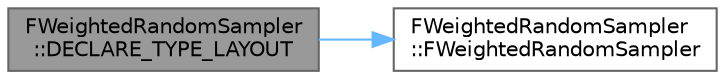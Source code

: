 digraph "FWeightedRandomSampler::DECLARE_TYPE_LAYOUT"
{
 // INTERACTIVE_SVG=YES
 // LATEX_PDF_SIZE
  bgcolor="transparent";
  edge [fontname=Helvetica,fontsize=10,labelfontname=Helvetica,labelfontsize=10];
  node [fontname=Helvetica,fontsize=10,shape=box,height=0.2,width=0.4];
  rankdir="LR";
  Node1 [id="Node000001",label="FWeightedRandomSampler\l::DECLARE_TYPE_LAYOUT",height=0.2,width=0.4,color="gray40", fillcolor="grey60", style="filled", fontcolor="black",tooltip=" "];
  Node1 -> Node2 [id="edge1_Node000001_Node000002",color="steelblue1",style="solid",tooltip=" "];
  Node2 [id="Node000002",label="FWeightedRandomSampler\l::FWeightedRandomSampler",height=0.2,width=0.4,color="grey40", fillcolor="white", style="filled",URL="$dd/d8f/structFWeightedRandomSampler.html#aeea2fd8ae74fadb5e26fd78179b87a41",tooltip=" "];
}
